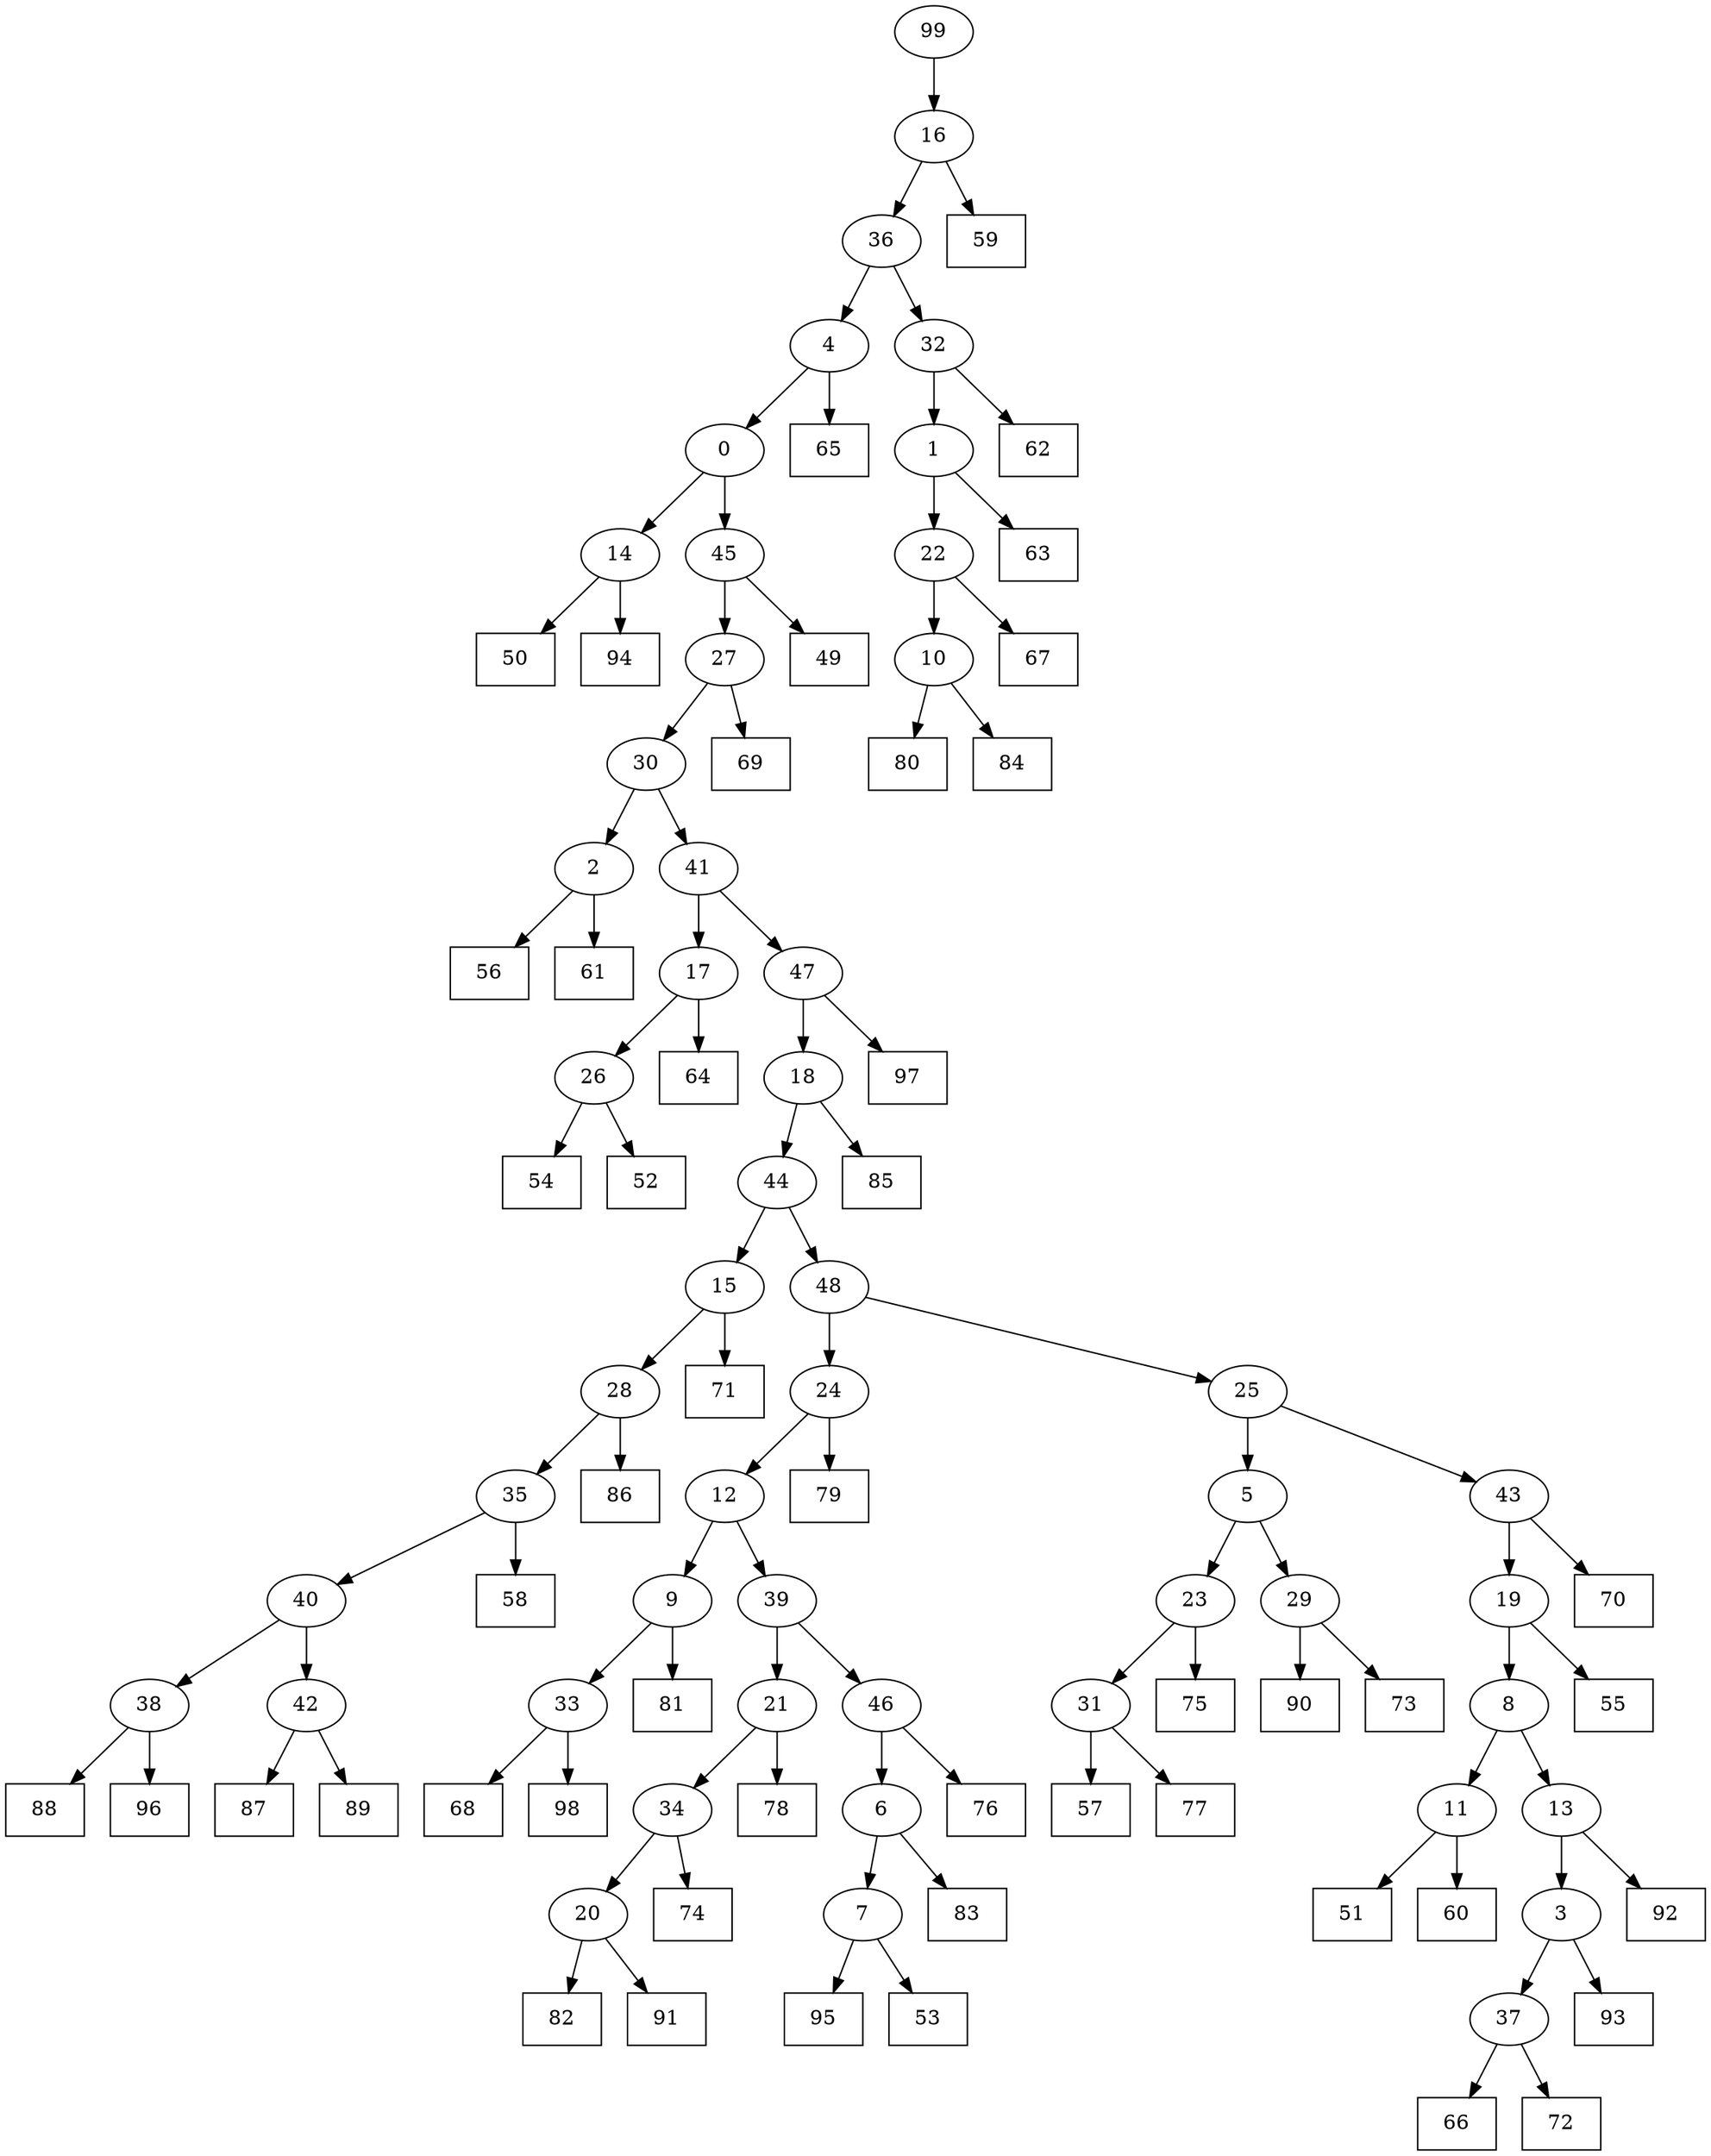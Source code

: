 digraph G {
0[label="0"];
1[label="1"];
2[label="2"];
3[label="3"];
4[label="4"];
5[label="5"];
6[label="6"];
7[label="7"];
8[label="8"];
9[label="9"];
10[label="10"];
11[label="11"];
12[label="12"];
13[label="13"];
14[label="14"];
15[label="15"];
16[label="16"];
17[label="17"];
18[label="18"];
19[label="19"];
20[label="20"];
21[label="21"];
22[label="22"];
23[label="23"];
24[label="24"];
25[label="25"];
26[label="26"];
27[label="27"];
28[label="28"];
29[label="29"];
30[label="30"];
31[label="31"];
32[label="32"];
33[label="33"];
34[label="34"];
35[label="35"];
36[label="36"];
37[label="37"];
38[label="38"];
39[label="39"];
40[label="40"];
41[label="41"];
42[label="42"];
43[label="43"];
44[label="44"];
45[label="45"];
46[label="46"];
47[label="47"];
48[label="48"];
49[shape=box,label="63"];
50[shape=box,label="69"];
51[shape=box,label="80"];
52[shape=box,label="66"];
53[shape=box,label="58"];
54[shape=box,label="50"];
55[shape=box,label="68"];
56[shape=box,label="79"];
57[shape=box,label="74"];
58[shape=box,label="82"];
59[shape=box,label="70"];
60[shape=box,label="64"];
61[shape=box,label="49"];
62[shape=box,label="92"];
63[shape=box,label="87"];
64[shape=box,label="62"];
65[shape=box,label="84"];
66[shape=box,label="56"];
67[shape=box,label="51"];
68[shape=box,label="88"];
69[shape=box,label="86"];
70[shape=box,label="55"];
71[shape=box,label="96"];
72[shape=box,label="59"];
73[shape=box,label="54"];
74[shape=box,label="57"];
75[shape=box,label="65"];
76[shape=box,label="67"];
77[shape=box,label="98"];
78[shape=box,label="60"];
79[shape=box,label="52"];
80[shape=box,label="89"];
81[shape=box,label="83"];
82[shape=box,label="76"];
83[shape=box,label="93"];
84[shape=box,label="75"];
85[shape=box,label="77"];
86[shape=box,label="90"];
87[shape=box,label="91"];
88[shape=box,label="73"];
89[shape=box,label="71"];
90[shape=box,label="95"];
91[shape=box,label="94"];
92[shape=box,label="78"];
93[shape=box,label="97"];
94[shape=box,label="85"];
95[shape=box,label="81"];
96[shape=box,label="72"];
97[shape=box,label="53"];
98[shape=box,label="61"];
99[label="99"];
28->69 ;
14->54 ;
7->97 ;
20->58 ;
23->84 ;
38->71 ;
17->26 ;
2->66 ;
48->25 ;
32->64 ;
29->86 ;
38->68 ;
26->73 ;
19->70 ;
24->56 ;
25->43 ;
24->12 ;
3->83 ;
46->82 ;
16->72 ;
48->24 ;
4->0 ;
6->81 ;
30->41 ;
30->2 ;
2->98 ;
8->11 ;
33->55 ;
25->5 ;
5->23 ;
0->45 ;
9->95 ;
36->32 ;
6->7 ;
7->90 ;
47->93 ;
42->63 ;
14->91 ;
45->61 ;
18->94 ;
37->96 ;
13->62 ;
44->48 ;
26->79 ;
41->47 ;
5->29 ;
13->3 ;
15->28 ;
99->16 ;
21->92 ;
0->14 ;
39->46 ;
11->67 ;
34->20 ;
20->87 ;
18->44 ;
33->77 ;
22->10 ;
47->18 ;
31->85 ;
27->50 ;
32->1 ;
1->49 ;
29->88 ;
41->17 ;
17->60 ;
3->37 ;
37->52 ;
40->42 ;
42->80 ;
43->19 ;
12->39 ;
39->21 ;
9->33 ;
16->36 ;
28->35 ;
11->78 ;
23->31 ;
31->74 ;
43->59 ;
19->8 ;
8->13 ;
1->22 ;
22->76 ;
10->65 ;
36->4 ;
4->75 ;
46->6 ;
44->15 ;
15->89 ;
10->51 ;
35->40 ;
40->38 ;
35->53 ;
45->27 ;
27->30 ;
12->9 ;
21->34 ;
34->57 ;
}

